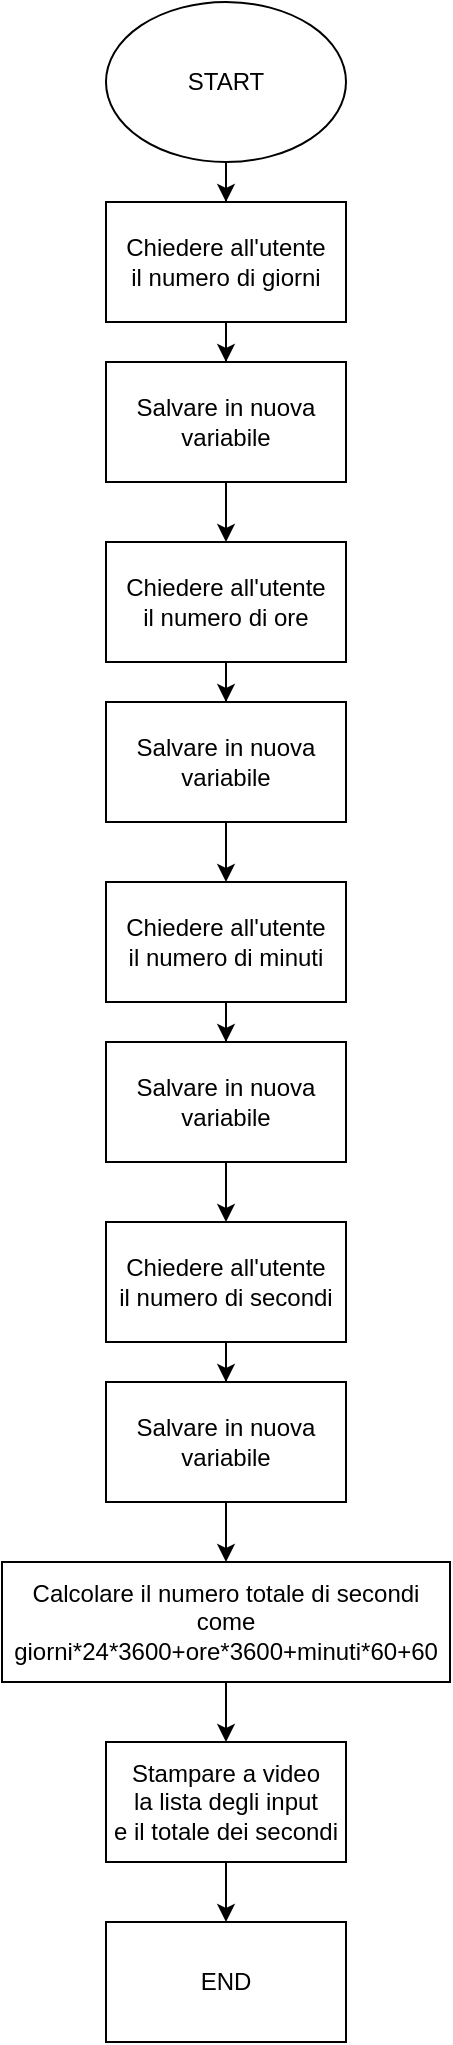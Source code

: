 <mxfile version="24.0.7" type="device">
  <diagram name="Pagina-1" id="DslDy7VF5TV5tMrVVBWc">
    <mxGraphModel dx="880" dy="529" grid="1" gridSize="10" guides="1" tooltips="1" connect="1" arrows="1" fold="1" page="1" pageScale="1" pageWidth="827" pageHeight="1169" math="0" shadow="0">
      <root>
        <mxCell id="0" />
        <mxCell id="1" parent="0" />
        <mxCell id="ofFQj4dDENagiOjG0GaH-4" value="" style="edgeStyle=orthogonalEdgeStyle;rounded=0;orthogonalLoop=1;jettySize=auto;html=1;" edge="1" parent="1" source="ofFQj4dDENagiOjG0GaH-2" target="ofFQj4dDENagiOjG0GaH-3">
          <mxGeometry relative="1" as="geometry" />
        </mxCell>
        <mxCell id="ofFQj4dDENagiOjG0GaH-2" value="START" style="ellipse;whiteSpace=wrap;html=1;" vertex="1" parent="1">
          <mxGeometry x="354" y="20" width="120" height="80" as="geometry" />
        </mxCell>
        <mxCell id="ofFQj4dDENagiOjG0GaH-6" value="" style="edgeStyle=orthogonalEdgeStyle;rounded=0;orthogonalLoop=1;jettySize=auto;html=1;" edge="1" parent="1" source="ofFQj4dDENagiOjG0GaH-3" target="ofFQj4dDENagiOjG0GaH-5">
          <mxGeometry relative="1" as="geometry" />
        </mxCell>
        <mxCell id="ofFQj4dDENagiOjG0GaH-3" value="Chiedere all&#39;utente&lt;div&gt;il numero di giorni&lt;/div&gt;" style="whiteSpace=wrap;html=1;" vertex="1" parent="1">
          <mxGeometry x="354" y="120" width="120" height="60" as="geometry" />
        </mxCell>
        <mxCell id="ofFQj4dDENagiOjG0GaH-12" style="edgeStyle=orthogonalEdgeStyle;rounded=0;orthogonalLoop=1;jettySize=auto;html=1;exitX=0.5;exitY=1;exitDx=0;exitDy=0;entryX=0.5;entryY=0;entryDx=0;entryDy=0;" edge="1" parent="1" source="ofFQj4dDENagiOjG0GaH-5" target="ofFQj4dDENagiOjG0GaH-10">
          <mxGeometry relative="1" as="geometry" />
        </mxCell>
        <mxCell id="ofFQj4dDENagiOjG0GaH-5" value="Salvare in nuova variabile" style="whiteSpace=wrap;html=1;" vertex="1" parent="1">
          <mxGeometry x="354" y="200" width="120" height="60" as="geometry" />
        </mxCell>
        <mxCell id="ofFQj4dDENagiOjG0GaH-9" value="" style="edgeStyle=orthogonalEdgeStyle;rounded=0;orthogonalLoop=1;jettySize=auto;html=1;" edge="1" parent="1" source="ofFQj4dDENagiOjG0GaH-10" target="ofFQj4dDENagiOjG0GaH-11">
          <mxGeometry relative="1" as="geometry" />
        </mxCell>
        <mxCell id="ofFQj4dDENagiOjG0GaH-10" value="Chiedere all&#39;utente&lt;div&gt;il numero di ore&lt;/div&gt;" style="whiteSpace=wrap;html=1;" vertex="1" parent="1">
          <mxGeometry x="354" y="290" width="120" height="60" as="geometry" />
        </mxCell>
        <mxCell id="ofFQj4dDENagiOjG0GaH-22" style="edgeStyle=orthogonalEdgeStyle;rounded=0;orthogonalLoop=1;jettySize=auto;html=1;exitX=0.5;exitY=1;exitDx=0;exitDy=0;entryX=0.5;entryY=0;entryDx=0;entryDy=0;" edge="1" parent="1" source="ofFQj4dDENagiOjG0GaH-11" target="ofFQj4dDENagiOjG0GaH-20">
          <mxGeometry relative="1" as="geometry" />
        </mxCell>
        <mxCell id="ofFQj4dDENagiOjG0GaH-11" value="Salvare in nuova variabile" style="whiteSpace=wrap;html=1;" vertex="1" parent="1">
          <mxGeometry x="354" y="370" width="120" height="60" as="geometry" />
        </mxCell>
        <mxCell id="ofFQj4dDENagiOjG0GaH-19" value="" style="edgeStyle=orthogonalEdgeStyle;rounded=0;orthogonalLoop=1;jettySize=auto;html=1;" edge="1" parent="1" source="ofFQj4dDENagiOjG0GaH-20" target="ofFQj4dDENagiOjG0GaH-21">
          <mxGeometry relative="1" as="geometry" />
        </mxCell>
        <mxCell id="ofFQj4dDENagiOjG0GaH-20" value="Chiedere all&#39;utente&lt;div&gt;il numero di minuti&lt;/div&gt;" style="whiteSpace=wrap;html=1;" vertex="1" parent="1">
          <mxGeometry x="354" y="460" width="120" height="60" as="geometry" />
        </mxCell>
        <mxCell id="ofFQj4dDENagiOjG0GaH-26" style="edgeStyle=orthogonalEdgeStyle;rounded=0;orthogonalLoop=1;jettySize=auto;html=1;exitX=0.5;exitY=1;exitDx=0;exitDy=0;entryX=0.5;entryY=0;entryDx=0;entryDy=0;" edge="1" parent="1" source="ofFQj4dDENagiOjG0GaH-21" target="ofFQj4dDENagiOjG0GaH-24">
          <mxGeometry relative="1" as="geometry" />
        </mxCell>
        <mxCell id="ofFQj4dDENagiOjG0GaH-21" value="Salvare in nuova variabile" style="whiteSpace=wrap;html=1;" vertex="1" parent="1">
          <mxGeometry x="354" y="540" width="120" height="60" as="geometry" />
        </mxCell>
        <mxCell id="ofFQj4dDENagiOjG0GaH-23" value="" style="edgeStyle=orthogonalEdgeStyle;rounded=0;orthogonalLoop=1;jettySize=auto;html=1;" edge="1" parent="1" source="ofFQj4dDENagiOjG0GaH-24" target="ofFQj4dDENagiOjG0GaH-25">
          <mxGeometry relative="1" as="geometry" />
        </mxCell>
        <mxCell id="ofFQj4dDENagiOjG0GaH-24" value="Chiedere all&#39;utente&lt;div&gt;il numero di secondi&lt;/div&gt;" style="whiteSpace=wrap;html=1;" vertex="1" parent="1">
          <mxGeometry x="354" y="630" width="120" height="60" as="geometry" />
        </mxCell>
        <mxCell id="ofFQj4dDENagiOjG0GaH-28" value="" style="edgeStyle=orthogonalEdgeStyle;rounded=0;orthogonalLoop=1;jettySize=auto;html=1;" edge="1" parent="1" source="ofFQj4dDENagiOjG0GaH-25" target="ofFQj4dDENagiOjG0GaH-27">
          <mxGeometry relative="1" as="geometry" />
        </mxCell>
        <mxCell id="ofFQj4dDENagiOjG0GaH-25" value="Salvare in nuova variabile" style="whiteSpace=wrap;html=1;" vertex="1" parent="1">
          <mxGeometry x="354" y="710" width="120" height="60" as="geometry" />
        </mxCell>
        <mxCell id="ofFQj4dDENagiOjG0GaH-30" value="" style="edgeStyle=orthogonalEdgeStyle;rounded=0;orthogonalLoop=1;jettySize=auto;html=1;" edge="1" parent="1" source="ofFQj4dDENagiOjG0GaH-27" target="ofFQj4dDENagiOjG0GaH-29">
          <mxGeometry relative="1" as="geometry" />
        </mxCell>
        <mxCell id="ofFQj4dDENagiOjG0GaH-27" value="Calcolare il numero totale di secondi come&lt;div&gt;giorni*24*3600+ore*3600+minuti*60+60&lt;/div&gt;" style="whiteSpace=wrap;html=1;" vertex="1" parent="1">
          <mxGeometry x="302" y="800" width="224" height="60" as="geometry" />
        </mxCell>
        <mxCell id="ofFQj4dDENagiOjG0GaH-32" value="" style="edgeStyle=orthogonalEdgeStyle;rounded=0;orthogonalLoop=1;jettySize=auto;html=1;" edge="1" parent="1" source="ofFQj4dDENagiOjG0GaH-29" target="ofFQj4dDENagiOjG0GaH-31">
          <mxGeometry relative="1" as="geometry" />
        </mxCell>
        <mxCell id="ofFQj4dDENagiOjG0GaH-29" value="Stampare a video&lt;div&gt;la lista degli input&lt;/div&gt;&lt;div&gt;e il totale dei secondi&lt;/div&gt;" style="whiteSpace=wrap;html=1;" vertex="1" parent="1">
          <mxGeometry x="354" y="890" width="120" height="60" as="geometry" />
        </mxCell>
        <mxCell id="ofFQj4dDENagiOjG0GaH-31" value="END" style="whiteSpace=wrap;html=1;" vertex="1" parent="1">
          <mxGeometry x="354" y="980" width="120" height="60" as="geometry" />
        </mxCell>
      </root>
    </mxGraphModel>
  </diagram>
</mxfile>

